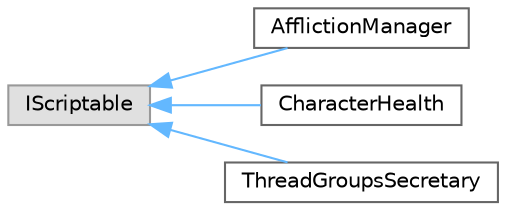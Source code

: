 digraph "Graphical Class Hierarchy"
{
 // LATEX_PDF_SIZE
  bgcolor="transparent";
  edge [fontname=Helvetica,fontsize=10,labelfontname=Helvetica,labelfontsize=10];
  node [fontname=Helvetica,fontsize=10,shape=box,height=0.2,width=0.4];
  rankdir="LR";
  Node0 [id="Node000000",label="IScriptable",height=0.2,width=0.4,color="grey60", fillcolor="#E0E0E0", style="filled",tooltip=" "];
  Node0 -> Node1 [id="edge101_Node000000_Node000001",dir="back",color="steelblue1",style="solid",tooltip=" "];
  Node1 [id="Node000001",label="AfflictionManager",height=0.2,width=0.4,color="grey40", fillcolor="white", style="filled",URL="$class_affliction_manager.html",tooltip=" "];
  Node0 -> Node2 [id="edge102_Node000000_Node000002",dir="back",color="steelblue1",style="solid",tooltip=" "];
  Node2 [id="Node000002",label="CharacterHealth",height=0.2,width=0.4,color="grey40", fillcolor="white", style="filled",URL="$class_character_health.html",tooltip=" "];
  Node0 -> Node3 [id="edge103_Node000000_Node000003",dir="back",color="steelblue1",style="solid",tooltip=" "];
  Node3 [id="Node000003",label="ThreadGroupsSecretary",height=0.2,width=0.4,color="grey40", fillcolor="white", style="filled",URL="$class_thread_groups_secretary.html",tooltip=" "];
}

